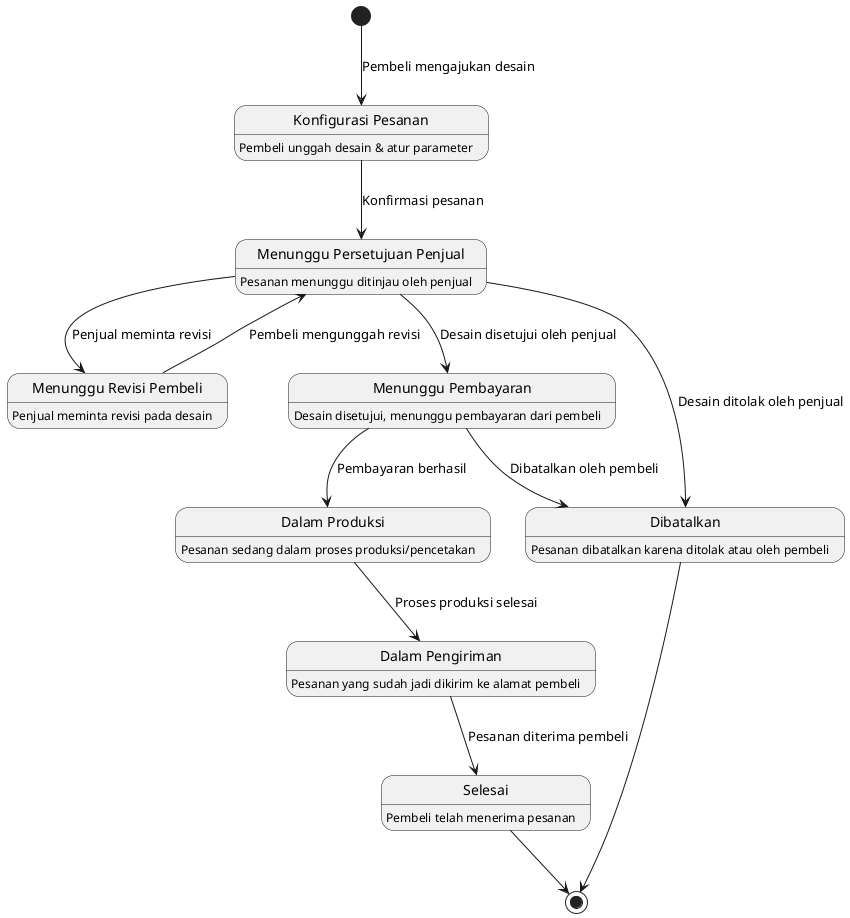 @startuml
skinparam backgroundColor transparent
state "Konfigurasi Pesanan" as Konfigurasi : Pembeli unggah desain & atur parameter
state "Menunggu Persetujuan Penjual" as MenungguPersetujuan : Pesanan menunggu ditinjau oleh penjual
state "Menunggu Revisi Pembeli" as MenungguRevisi : Penjual meminta revisi pada desain
state "Menunggu Pembayaran" as MenungguBayar : Desain disetujui, menunggu pembayaran dari pembeli
state "Dalam Produksi" as Produksi : Pesanan sedang dalam proses produksi/pencetakan
state "Dalam Pengiriman" as Pengiriman : Pesanan yang sudah jadi dikirim ke alamat pembeli
state "Selesai" as Selesai : Pembeli telah menerima pesanan
state "Dibatalkan" as Dibatalkan : Pesanan dibatalkan karena ditolak atau oleh pembeli

[*] --> Konfigurasi : Pembeli mengajukan desain
Konfigurasi --> MenungguPersetujuan : Konfirmasi pesanan

MenungguPersetujuan --> MenungguBayar : Desain disetujui oleh penjual
MenungguPersetujuan --> MenungguRevisi : Penjual meminta revisi
MenungguPersetujuan --> Dibatalkan : Desain ditolak oleh penjual

MenungguRevisi --> MenungguPersetujuan : Pembeli mengunggah revisi

MenungguBayar --> Produksi : Pembayaran berhasil
MenungguBayar --> Dibatalkan : Dibatalkan oleh pembeli

Produksi --> Pengiriman : Proses produksi selesai
Pengiriman --> Selesai : Pesanan diterima pembeli

Selesai --> [*]
Dibatalkan --> [*]

@enduml
